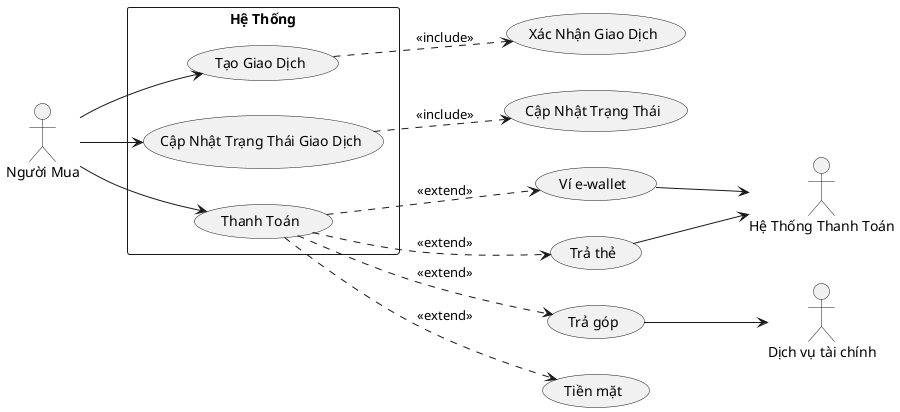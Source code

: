@startuml
left to right direction
actor "Người Mua" as buyer
actor "Hệ Thống Thanh Toán" as paymentSystem
actor "Dịch vụ tài chính" as FinacialSupportServiceUnit
rectangle "Hệ Thống" {
  usecase "Tạo Giao Dịch" as createTransaction
  usecase "Cập Nhật Trạng Thái Giao Dịch" as updateTransactionStatus
  usecase "Thanh Toán" as makePayment
}
usecase "Ví e-wallet" as ByeWallet
usecase "Trả thẻ" as ByCard
usecase "Trả góp" as ByInstallment
usecase "Tiền mặt" as ByCash

buyer --> createTransaction 
buyer --> updateTransactionStatus 
buyer --> makePayment
createTransaction ..> (Xác Nhận Giao Dịch) : <<include>>
updateTransactionStatus ..> (Cập Nhật Trạng Thái):<<include>>
makePayment ..> (ByeWallet): <<extend>> 
makePayment ..> (ByCash): <<extend>> 
makePayment ..> (ByInstallment): <<extend>> 
makePayment ..> (ByCard): <<extend>> 
(ByCard) --> paymentSystem
(ByeWallet) --> paymentSystem
(ByInstallment)--> FinacialSupportServiceUnit

@enduml